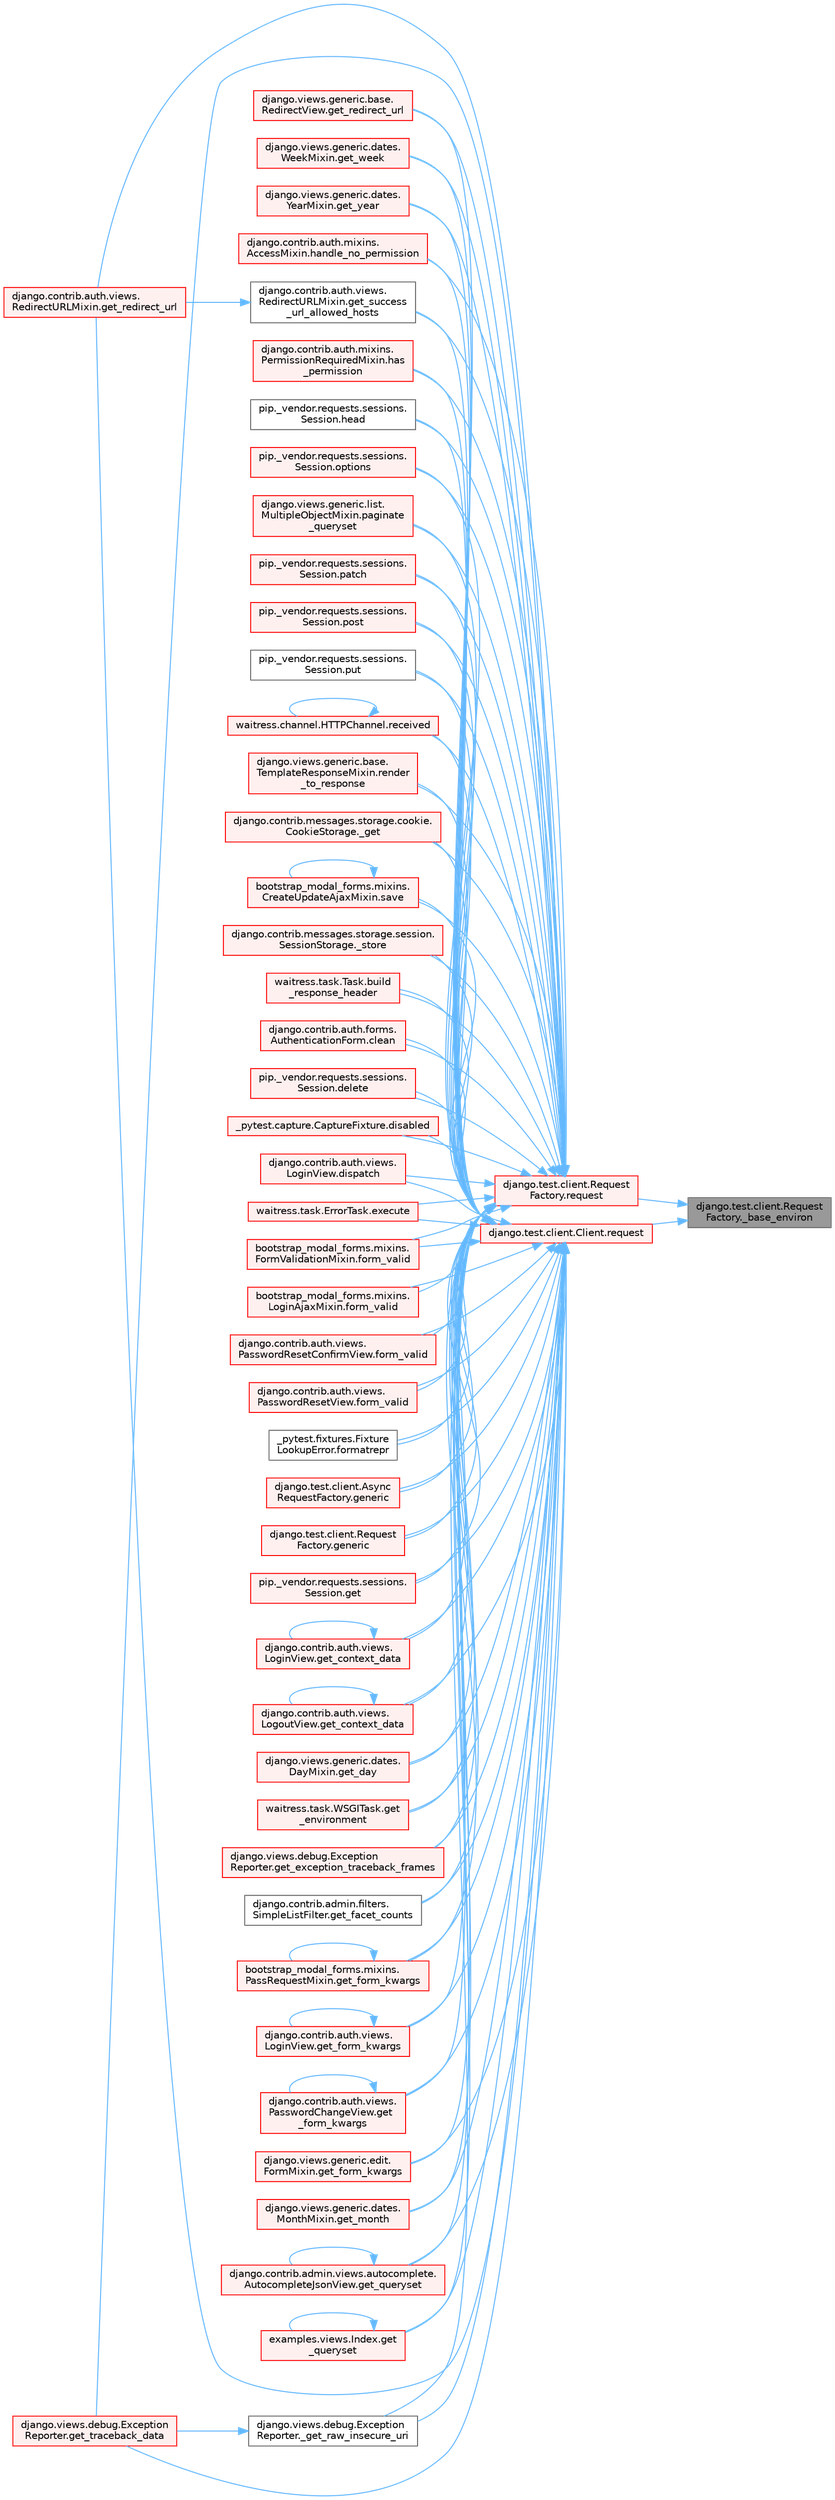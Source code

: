 digraph "django.test.client.RequestFactory._base_environ"
{
 // LATEX_PDF_SIZE
  bgcolor="transparent";
  edge [fontname=Helvetica,fontsize=10,labelfontname=Helvetica,labelfontsize=10];
  node [fontname=Helvetica,fontsize=10,shape=box,height=0.2,width=0.4];
  rankdir="RL";
  Node1 [id="Node000001",label="django.test.client.Request\lFactory._base_environ",height=0.2,width=0.4,color="gray40", fillcolor="grey60", style="filled", fontcolor="black",tooltip=" "];
  Node1 -> Node2 [id="edge1_Node000001_Node000002",dir="back",color="steelblue1",style="solid",tooltip=" "];
  Node2 [id="Node000002",label="django.test.client.Client.request",height=0.2,width=0.4,color="red", fillcolor="#FFF0F0", style="filled",URL="$classdjango_1_1test_1_1client_1_1_client.html#a2f51c5251142ab6503937051936e33fa",tooltip=" "];
  Node2 -> Node3 [id="edge2_Node000002_Node000003",dir="back",color="steelblue1",style="solid",tooltip=" "];
  Node3 [id="Node000003",label="django.contrib.messages.storage.cookie.\lCookieStorage._get",height=0.2,width=0.4,color="red", fillcolor="#FFF0F0", style="filled",URL="$classdjango_1_1contrib_1_1messages_1_1storage_1_1cookie_1_1_cookie_storage.html#a39d084f6072109675c9ef06c047174e8",tooltip=" "];
  Node2 -> Node98 [id="edge3_Node000002_Node000098",dir="back",color="steelblue1",style="solid",tooltip=" "];
  Node98 [id="Node000098",label="django.views.debug.Exception\lReporter._get_raw_insecure_uri",height=0.2,width=0.4,color="grey40", fillcolor="white", style="filled",URL="$classdjango_1_1views_1_1debug_1_1_exception_reporter.html#a7a7120cc6b92c3e1a0b855e351c30f42",tooltip=" "];
  Node98 -> Node99 [id="edge4_Node000098_Node000099",dir="back",color="steelblue1",style="solid",tooltip=" "];
  Node99 [id="Node000099",label="django.views.debug.Exception\lReporter.get_traceback_data",height=0.2,width=0.4,color="red", fillcolor="#FFF0F0", style="filled",URL="$classdjango_1_1views_1_1debug_1_1_exception_reporter.html#ada9d00ba4c901b186db405e92ebbc211",tooltip=" "];
  Node2 -> Node102 [id="edge5_Node000002_Node000102",dir="back",color="steelblue1",style="solid",tooltip=" "];
  Node102 [id="Node000102",label="django.contrib.messages.storage.session.\lSessionStorage._store",height=0.2,width=0.4,color="red", fillcolor="#FFF0F0", style="filled",URL="$classdjango_1_1contrib_1_1messages_1_1storage_1_1session_1_1_session_storage.html#a371ed03facbc7ae28602ede4c99950d0",tooltip=" "];
  Node2 -> Node2469 [id="edge6_Node000002_Node002469",dir="back",color="steelblue1",style="solid",tooltip=" "];
  Node2469 [id="Node002469",label="waitress.task.Task.build\l_response_header",height=0.2,width=0.4,color="red", fillcolor="#FFF0F0", style="filled",URL="$classwaitress_1_1task_1_1_task.html#a4f20433be6bea4c797bfeb62408b997e",tooltip=" "];
  Node2 -> Node649 [id="edge7_Node000002_Node000649",dir="back",color="steelblue1",style="solid",tooltip=" "];
  Node649 [id="Node000649",label="django.contrib.auth.forms.\lAuthenticationForm.clean",height=0.2,width=0.4,color="red", fillcolor="#FFF0F0", style="filled",URL="$classdjango_1_1contrib_1_1auth_1_1forms_1_1_authentication_form.html#a92d28be6696caa8d1b7068eefe81793a",tooltip=" "];
  Node2 -> Node3081 [id="edge8_Node000002_Node003081",dir="back",color="steelblue1",style="solid",tooltip=" "];
  Node3081 [id="Node003081",label="pip._vendor.requests.sessions.\lSession.delete",height=0.2,width=0.4,color="red", fillcolor="#FFF0F0", style="filled",URL="$classpip_1_1__vendor_1_1requests_1_1sessions_1_1_session.html#abb6cd6b39dde48648dc875227e2e258e",tooltip=" "];
  Node2 -> Node3082 [id="edge9_Node000002_Node003082",dir="back",color="steelblue1",style="solid",tooltip=" "];
  Node3082 [id="Node003082",label="_pytest.capture.CaptureFixture.disabled",height=0.2,width=0.4,color="red", fillcolor="#FFF0F0", style="filled",URL="$class__pytest_1_1capture_1_1_capture_fixture.html#a3dda4f7495bd8fb93f4bd7dad2855d7f",tooltip=" "];
  Node2 -> Node2236 [id="edge10_Node000002_Node002236",dir="back",color="steelblue1",style="solid",tooltip=" "];
  Node2236 [id="Node002236",label="django.contrib.auth.views.\lLoginView.dispatch",height=0.2,width=0.4,color="red", fillcolor="#FFF0F0", style="filled",URL="$classdjango_1_1contrib_1_1auth_1_1views_1_1_login_view.html#a69a0b11a6598453586c755b32dfc02c3",tooltip=" "];
  Node2 -> Node3087 [id="edge11_Node000002_Node003087",dir="back",color="steelblue1",style="solid",tooltip=" "];
  Node3087 [id="Node003087",label="waitress.task.ErrorTask.execute",height=0.2,width=0.4,color="red", fillcolor="#FFF0F0", style="filled",URL="$classwaitress_1_1task_1_1_error_task.html#ad5c6d14c13ba3d33e82b1b138e634bb0",tooltip=" "];
  Node2 -> Node3088 [id="edge12_Node000002_Node003088",dir="back",color="steelblue1",style="solid",tooltip=" "];
  Node3088 [id="Node003088",label="bootstrap_modal_forms.mixins.\lFormValidationMixin.form_valid",height=0.2,width=0.4,color="red", fillcolor="#FFF0F0", style="filled",URL="$classbootstrap__modal__forms_1_1mixins_1_1_form_validation_mixin.html#a415bfd631a922d1368281b015e04ba4c",tooltip=" "];
  Node2 -> Node3089 [id="edge13_Node000002_Node003089",dir="back",color="steelblue1",style="solid",tooltip=" "];
  Node3089 [id="Node003089",label="bootstrap_modal_forms.mixins.\lLoginAjaxMixin.form_valid",height=0.2,width=0.4,color="red", fillcolor="#FFF0F0", style="filled",URL="$classbootstrap__modal__forms_1_1mixins_1_1_login_ajax_mixin.html#a1cba170b69b7fd25ca43d399c808725e",tooltip=" "];
  Node2 -> Node3090 [id="edge14_Node000002_Node003090",dir="back",color="steelblue1",style="solid",tooltip=" "];
  Node3090 [id="Node003090",label="django.contrib.auth.views.\lPasswordResetConfirmView.form_valid",height=0.2,width=0.4,color="red", fillcolor="#FFF0F0", style="filled",URL="$classdjango_1_1contrib_1_1auth_1_1views_1_1_password_reset_confirm_view.html#a6da228b477be1871236a83c005301b3c",tooltip=" "];
  Node2 -> Node3091 [id="edge15_Node000002_Node003091",dir="back",color="steelblue1",style="solid",tooltip=" "];
  Node3091 [id="Node003091",label="django.contrib.auth.views.\lPasswordResetView.form_valid",height=0.2,width=0.4,color="red", fillcolor="#FFF0F0", style="filled",URL="$classdjango_1_1contrib_1_1auth_1_1views_1_1_password_reset_view.html#a1beeb7e6b51b528c0c10b3a74c0d51e3",tooltip=" "];
  Node2 -> Node3092 [id="edge16_Node000002_Node003092",dir="back",color="steelblue1",style="solid",tooltip=" "];
  Node3092 [id="Node003092",label="_pytest.fixtures.Fixture\lLookupError.formatrepr",height=0.2,width=0.4,color="grey40", fillcolor="white", style="filled",URL="$class__pytest_1_1fixtures_1_1_fixture_lookup_error.html#a22b5af6283420cffbeff550a445d243a",tooltip=" "];
  Node2 -> Node3093 [id="edge17_Node000002_Node003093",dir="back",color="steelblue1",style="solid",tooltip=" "];
  Node3093 [id="Node003093",label="django.test.client.Async\lRequestFactory.generic",height=0.2,width=0.4,color="red", fillcolor="#FFF0F0", style="filled",URL="$classdjango_1_1test_1_1client_1_1_async_request_factory.html#a470d6888694e77c09bd7d8bf6d588233",tooltip=" "];
  Node2 -> Node3106 [id="edge18_Node000002_Node003106",dir="back",color="steelblue1",style="solid",tooltip=" "];
  Node3106 [id="Node003106",label="django.test.client.Request\lFactory.generic",height=0.2,width=0.4,color="red", fillcolor="#FFF0F0", style="filled",URL="$classdjango_1_1test_1_1client_1_1_request_factory.html#a24740fe264de91d8c4c1205c9172206d",tooltip=" "];
  Node2 -> Node3107 [id="edge19_Node000002_Node003107",dir="back",color="steelblue1",style="solid",tooltip=" "];
  Node3107 [id="Node003107",label="pip._vendor.requests.sessions.\lSession.get",height=0.2,width=0.4,color="red", fillcolor="#FFF0F0", style="filled",URL="$classpip_1_1__vendor_1_1requests_1_1sessions_1_1_session.html#ad86dcc9de47cd87bf70ecf0f2c537e53",tooltip=" "];
  Node2 -> Node3108 [id="edge20_Node000002_Node003108",dir="back",color="steelblue1",style="solid",tooltip=" "];
  Node3108 [id="Node003108",label="django.contrib.auth.views.\lLoginView.get_context_data",height=0.2,width=0.4,color="red", fillcolor="#FFF0F0", style="filled",URL="$classdjango_1_1contrib_1_1auth_1_1views_1_1_login_view.html#a5acd74035066c40850101f1d9643e328",tooltip=" "];
  Node3108 -> Node3108 [id="edge21_Node003108_Node003108",dir="back",color="steelblue1",style="solid",tooltip=" "];
  Node2 -> Node3109 [id="edge22_Node000002_Node003109",dir="back",color="steelblue1",style="solid",tooltip=" "];
  Node3109 [id="Node003109",label="django.contrib.auth.views.\lLogoutView.get_context_data",height=0.2,width=0.4,color="red", fillcolor="#FFF0F0", style="filled",URL="$classdjango_1_1contrib_1_1auth_1_1views_1_1_logout_view.html#afab0ac15cb452acb486a3f7b9747e43b",tooltip=" "];
  Node3109 -> Node3109 [id="edge23_Node003109_Node003109",dir="back",color="steelblue1",style="solid",tooltip=" "];
  Node2 -> Node3110 [id="edge24_Node000002_Node003110",dir="back",color="steelblue1",style="solid",tooltip=" "];
  Node3110 [id="Node003110",label="django.views.generic.dates.\lDayMixin.get_day",height=0.2,width=0.4,color="red", fillcolor="#FFF0F0", style="filled",URL="$classdjango_1_1views_1_1generic_1_1dates_1_1_day_mixin.html#a410db285b705518118df478a63fc572a",tooltip=" "];
  Node2 -> Node3111 [id="edge25_Node000002_Node003111",dir="back",color="steelblue1",style="solid",tooltip=" "];
  Node3111 [id="Node003111",label="waitress.task.WSGITask.get\l_environment",height=0.2,width=0.4,color="red", fillcolor="#FFF0F0", style="filled",URL="$classwaitress_1_1task_1_1_w_s_g_i_task.html#a9a1b4b87c8f7bee8209018ee7c743c26",tooltip=" "];
  Node2 -> Node2616 [id="edge26_Node000002_Node002616",dir="back",color="steelblue1",style="solid",tooltip=" "];
  Node2616 [id="Node002616",label="django.views.debug.Exception\lReporter.get_exception_traceback_frames",height=0.2,width=0.4,color="red", fillcolor="#FFF0F0", style="filled",URL="$classdjango_1_1views_1_1debug_1_1_exception_reporter.html#a326b08b3941038a5504f8e0a846bae68",tooltip=" "];
  Node2 -> Node3113 [id="edge27_Node000002_Node003113",dir="back",color="steelblue1",style="solid",tooltip=" "];
  Node3113 [id="Node003113",label="django.contrib.admin.filters.\lSimpleListFilter.get_facet_counts",height=0.2,width=0.4,color="grey40", fillcolor="white", style="filled",URL="$classdjango_1_1contrib_1_1admin_1_1filters_1_1_simple_list_filter.html#a97fd984f5668670f0887f81c30f9fda7",tooltip=" "];
  Node2 -> Node3114 [id="edge28_Node000002_Node003114",dir="back",color="steelblue1",style="solid",tooltip=" "];
  Node3114 [id="Node003114",label="bootstrap_modal_forms.mixins.\lPassRequestMixin.get_form_kwargs",height=0.2,width=0.4,color="red", fillcolor="#FFF0F0", style="filled",URL="$classbootstrap__modal__forms_1_1mixins_1_1_pass_request_mixin.html#ad4ae849823f332bb1016a8508cb34ee3",tooltip=" "];
  Node3114 -> Node3114 [id="edge29_Node003114_Node003114",dir="back",color="steelblue1",style="solid",tooltip=" "];
  Node2 -> Node3115 [id="edge30_Node000002_Node003115",dir="back",color="steelblue1",style="solid",tooltip=" "];
  Node3115 [id="Node003115",label="django.contrib.auth.views.\lLoginView.get_form_kwargs",height=0.2,width=0.4,color="red", fillcolor="#FFF0F0", style="filled",URL="$classdjango_1_1contrib_1_1auth_1_1views_1_1_login_view.html#a2eba98b8c16c8a98348679ea2c921d25",tooltip=" "];
  Node3115 -> Node3115 [id="edge31_Node003115_Node003115",dir="back",color="steelblue1",style="solid",tooltip=" "];
  Node2 -> Node3116 [id="edge32_Node000002_Node003116",dir="back",color="steelblue1",style="solid",tooltip=" "];
  Node3116 [id="Node003116",label="django.contrib.auth.views.\lPasswordChangeView.get\l_form_kwargs",height=0.2,width=0.4,color="red", fillcolor="#FFF0F0", style="filled",URL="$classdjango_1_1contrib_1_1auth_1_1views_1_1_password_change_view.html#a553cf3e37e5a2c05db774e580cbcc038",tooltip=" "];
  Node3116 -> Node3116 [id="edge33_Node003116_Node003116",dir="back",color="steelblue1",style="solid",tooltip=" "];
  Node2 -> Node1877 [id="edge34_Node000002_Node001877",dir="back",color="steelblue1",style="solid",tooltip=" "];
  Node1877 [id="Node001877",label="django.views.generic.edit.\lFormMixin.get_form_kwargs",height=0.2,width=0.4,color="red", fillcolor="#FFF0F0", style="filled",URL="$classdjango_1_1views_1_1generic_1_1edit_1_1_form_mixin.html#a7e8c141b6c4efa8727e7f06322969249",tooltip=" "];
  Node2 -> Node3117 [id="edge35_Node000002_Node003117",dir="back",color="steelblue1",style="solid",tooltip=" "];
  Node3117 [id="Node003117",label="django.views.generic.dates.\lMonthMixin.get_month",height=0.2,width=0.4,color="red", fillcolor="#FFF0F0", style="filled",URL="$classdjango_1_1views_1_1generic_1_1dates_1_1_month_mixin.html#add54a3d80358c6e643ac264d97d4f2a7",tooltip=" "];
  Node2 -> Node3118 [id="edge36_Node000002_Node003118",dir="back",color="steelblue1",style="solid",tooltip=" "];
  Node3118 [id="Node003118",label="django.contrib.admin.views.autocomplete.\lAutocompleteJsonView.get_queryset",height=0.2,width=0.4,color="red", fillcolor="#FFF0F0", style="filled",URL="$classdjango_1_1contrib_1_1admin_1_1views_1_1autocomplete_1_1_autocomplete_json_view.html#a6eb5abbd3b2e8b252a4ce9ca2680f3d3",tooltip=" "];
  Node3118 -> Node3118 [id="edge37_Node003118_Node003118",dir="back",color="steelblue1",style="solid",tooltip=" "];
  Node2 -> Node3119 [id="edge38_Node000002_Node003119",dir="back",color="steelblue1",style="solid",tooltip=" "];
  Node3119 [id="Node003119",label="examples.views.Index.get\l_queryset",height=0.2,width=0.4,color="red", fillcolor="#FFF0F0", style="filled",URL="$classexamples_1_1views_1_1_index.html#a288026bb9059b37dca786922296dfcd3",tooltip=" "];
  Node3119 -> Node3119 [id="edge39_Node003119_Node003119",dir="back",color="steelblue1",style="solid",tooltip=" "];
  Node2 -> Node3120 [id="edge40_Node000002_Node003120",dir="back",color="steelblue1",style="solid",tooltip=" "];
  Node3120 [id="Node003120",label="django.contrib.auth.views.\lRedirectURLMixin.get_redirect_url",height=0.2,width=0.4,color="red", fillcolor="#FFF0F0", style="filled",URL="$classdjango_1_1contrib_1_1auth_1_1views_1_1_redirect_u_r_l_mixin.html#a5598a164f9f21e7329630fad5e5c4c77",tooltip=" "];
  Node2 -> Node2233 [id="edge41_Node000002_Node002233",dir="back",color="steelblue1",style="solid",tooltip=" "];
  Node2233 [id="Node002233",label="django.views.generic.base.\lRedirectView.get_redirect_url",height=0.2,width=0.4,color="red", fillcolor="#FFF0F0", style="filled",URL="$classdjango_1_1views_1_1generic_1_1base_1_1_redirect_view.html#a04d6cdb2db124920ca88c0c2bed8b1af",tooltip=" "];
  Node2 -> Node3121 [id="edge42_Node000002_Node003121",dir="back",color="steelblue1",style="solid",tooltip=" "];
  Node3121 [id="Node003121",label="django.contrib.auth.views.\lRedirectURLMixin.get_success\l_url_allowed_hosts",height=0.2,width=0.4,color="grey40", fillcolor="white", style="filled",URL="$classdjango_1_1contrib_1_1auth_1_1views_1_1_redirect_u_r_l_mixin.html#a21199247491f0bae617b1efead90ee9b",tooltip=" "];
  Node3121 -> Node3120 [id="edge43_Node003121_Node003120",dir="back",color="steelblue1",style="solid",tooltip=" "];
  Node2 -> Node99 [id="edge44_Node000002_Node000099",dir="back",color="steelblue1",style="solid",tooltip=" "];
  Node2 -> Node3122 [id="edge45_Node000002_Node003122",dir="back",color="steelblue1",style="solid",tooltip=" "];
  Node3122 [id="Node003122",label="django.views.generic.dates.\lWeekMixin.get_week",height=0.2,width=0.4,color="red", fillcolor="#FFF0F0", style="filled",URL="$classdjango_1_1views_1_1generic_1_1dates_1_1_week_mixin.html#a39c8ca71985d8468df01d5dc0ee07750",tooltip=" "];
  Node2 -> Node3123 [id="edge46_Node000002_Node003123",dir="back",color="steelblue1",style="solid",tooltip=" "];
  Node3123 [id="Node003123",label="django.views.generic.dates.\lYearMixin.get_year",height=0.2,width=0.4,color="red", fillcolor="#FFF0F0", style="filled",URL="$classdjango_1_1views_1_1generic_1_1dates_1_1_year_mixin.html#a6e2e940e9853d71a94d5a41b71262ca3",tooltip=" "];
  Node2 -> Node3124 [id="edge47_Node000002_Node003124",dir="back",color="steelblue1",style="solid",tooltip=" "];
  Node3124 [id="Node003124",label="django.contrib.auth.mixins.\lAccessMixin.handle_no_permission",height=0.2,width=0.4,color="red", fillcolor="#FFF0F0", style="filled",URL="$classdjango_1_1contrib_1_1auth_1_1mixins_1_1_access_mixin.html#a3055bb05f7686a8b459fdf6d6b2866b0",tooltip=" "];
  Node2 -> Node3128 [id="edge48_Node000002_Node003128",dir="back",color="steelblue1",style="solid",tooltip=" "];
  Node3128 [id="Node003128",label="django.contrib.auth.mixins.\lPermissionRequiredMixin.has\l_permission",height=0.2,width=0.4,color="red", fillcolor="#FFF0F0", style="filled",URL="$classdjango_1_1contrib_1_1auth_1_1mixins_1_1_permission_required_mixin.html#a4401069defabdb52bb5308d170858633",tooltip=" "];
  Node2 -> Node3129 [id="edge49_Node000002_Node003129",dir="back",color="steelblue1",style="solid",tooltip=" "];
  Node3129 [id="Node003129",label="pip._vendor.requests.sessions.\lSession.head",height=0.2,width=0.4,color="grey40", fillcolor="white", style="filled",URL="$classpip_1_1__vendor_1_1requests_1_1sessions_1_1_session.html#a1629a21f81669fcbc725554975ecd2c7",tooltip=" "];
  Node2 -> Node3130 [id="edge50_Node000002_Node003130",dir="back",color="steelblue1",style="solid",tooltip=" "];
  Node3130 [id="Node003130",label="pip._vendor.requests.sessions.\lSession.options",height=0.2,width=0.4,color="red", fillcolor="#FFF0F0", style="filled",URL="$classpip_1_1__vendor_1_1requests_1_1sessions_1_1_session.html#a210270880f90521b3b3014748ecd87e9",tooltip=" "];
  Node2 -> Node3131 [id="edge51_Node000002_Node003131",dir="back",color="steelblue1",style="solid",tooltip=" "];
  Node3131 [id="Node003131",label="django.views.generic.list.\lMultipleObjectMixin.paginate\l_queryset",height=0.2,width=0.4,color="red", fillcolor="#FFF0F0", style="filled",URL="$classdjango_1_1views_1_1generic_1_1list_1_1_multiple_object_mixin.html#a629d97db3e2fce953986e39c9e5b0f5a",tooltip=" "];
  Node2 -> Node3133 [id="edge52_Node000002_Node003133",dir="back",color="steelblue1",style="solid",tooltip=" "];
  Node3133 [id="Node003133",label="pip._vendor.requests.sessions.\lSession.patch",height=0.2,width=0.4,color="red", fillcolor="#FFF0F0", style="filled",URL="$classpip_1_1__vendor_1_1requests_1_1sessions_1_1_session.html#a3757f7e040251cea22318be921604900",tooltip=" "];
  Node2 -> Node3134 [id="edge53_Node000002_Node003134",dir="back",color="steelblue1",style="solid",tooltip=" "];
  Node3134 [id="Node003134",label="pip._vendor.requests.sessions.\lSession.post",height=0.2,width=0.4,color="red", fillcolor="#FFF0F0", style="filled",URL="$classpip_1_1__vendor_1_1requests_1_1sessions_1_1_session.html#ac320b1d8541586ee86825a1ed9aad7c6",tooltip=" "];
  Node2 -> Node3135 [id="edge54_Node000002_Node003135",dir="back",color="steelblue1",style="solid",tooltip=" "];
  Node3135 [id="Node003135",label="pip._vendor.requests.sessions.\lSession.put",height=0.2,width=0.4,color="grey40", fillcolor="white", style="filled",URL="$classpip_1_1__vendor_1_1requests_1_1sessions_1_1_session.html#ad37216cc3aed7cbf8b8873aa3b293945",tooltip=" "];
  Node2 -> Node96 [id="edge55_Node000002_Node000096",dir="back",color="steelblue1",style="solid",tooltip=" "];
  Node96 [id="Node000096",label="waitress.channel.HTTPChannel.received",height=0.2,width=0.4,color="red", fillcolor="#FFF0F0", style="filled",URL="$classwaitress_1_1channel_1_1_h_t_t_p_channel.html#a89697e3a427d77b83a38e1305a2a28d7",tooltip=" "];
  Node96 -> Node96 [id="edge56_Node000096_Node000096",dir="back",color="steelblue1",style="solid",tooltip=" "];
  Node2 -> Node2647 [id="edge57_Node000002_Node002647",dir="back",color="steelblue1",style="solid",tooltip=" "];
  Node2647 [id="Node002647",label="django.views.generic.base.\lTemplateResponseMixin.render\l_to_response",height=0.2,width=0.4,color="red", fillcolor="#FFF0F0", style="filled",URL="$classdjango_1_1views_1_1generic_1_1base_1_1_template_response_mixin.html#acb779fab0e9d87e1ae49b9b4ad4e4492",tooltip=" "];
  Node2 -> Node3136 [id="edge58_Node000002_Node003136",dir="back",color="steelblue1",style="solid",tooltip=" "];
  Node3136 [id="Node003136",label="bootstrap_modal_forms.mixins.\lCreateUpdateAjaxMixin.save",height=0.2,width=0.4,color="red", fillcolor="#FFF0F0", style="filled",URL="$classbootstrap__modal__forms_1_1mixins_1_1_create_update_ajax_mixin.html#a73802e22b07bb7f59fed2c52ddb6f781",tooltip=" "];
  Node3136 -> Node3136 [id="edge59_Node003136_Node003136",dir="back",color="steelblue1",style="solid",tooltip=" "];
  Node1 -> Node3177 [id="edge60_Node000001_Node003177",dir="back",color="steelblue1",style="solid",tooltip=" "];
  Node3177 [id="Node003177",label="django.test.client.Request\lFactory.request",height=0.2,width=0.4,color="red", fillcolor="#FFF0F0", style="filled",URL="$classdjango_1_1test_1_1client_1_1_request_factory.html#adae411ab0df6839c5364b647e4dc63ad",tooltip=" "];
  Node3177 -> Node3 [id="edge61_Node003177_Node000003",dir="back",color="steelblue1",style="solid",tooltip=" "];
  Node3177 -> Node98 [id="edge62_Node003177_Node000098",dir="back",color="steelblue1",style="solid",tooltip=" "];
  Node3177 -> Node102 [id="edge63_Node003177_Node000102",dir="back",color="steelblue1",style="solid",tooltip=" "];
  Node3177 -> Node2469 [id="edge64_Node003177_Node002469",dir="back",color="steelblue1",style="solid",tooltip=" "];
  Node3177 -> Node649 [id="edge65_Node003177_Node000649",dir="back",color="steelblue1",style="solid",tooltip=" "];
  Node3177 -> Node3081 [id="edge66_Node003177_Node003081",dir="back",color="steelblue1",style="solid",tooltip=" "];
  Node3177 -> Node3082 [id="edge67_Node003177_Node003082",dir="back",color="steelblue1",style="solid",tooltip=" "];
  Node3177 -> Node2236 [id="edge68_Node003177_Node002236",dir="back",color="steelblue1",style="solid",tooltip=" "];
  Node3177 -> Node3087 [id="edge69_Node003177_Node003087",dir="back",color="steelblue1",style="solid",tooltip=" "];
  Node3177 -> Node3088 [id="edge70_Node003177_Node003088",dir="back",color="steelblue1",style="solid",tooltip=" "];
  Node3177 -> Node3089 [id="edge71_Node003177_Node003089",dir="back",color="steelblue1",style="solid",tooltip=" "];
  Node3177 -> Node3090 [id="edge72_Node003177_Node003090",dir="back",color="steelblue1",style="solid",tooltip=" "];
  Node3177 -> Node3091 [id="edge73_Node003177_Node003091",dir="back",color="steelblue1",style="solid",tooltip=" "];
  Node3177 -> Node3092 [id="edge74_Node003177_Node003092",dir="back",color="steelblue1",style="solid",tooltip=" "];
  Node3177 -> Node3093 [id="edge75_Node003177_Node003093",dir="back",color="steelblue1",style="solid",tooltip=" "];
  Node3177 -> Node3106 [id="edge76_Node003177_Node003106",dir="back",color="steelblue1",style="solid",tooltip=" "];
  Node3177 -> Node3107 [id="edge77_Node003177_Node003107",dir="back",color="steelblue1",style="solid",tooltip=" "];
  Node3177 -> Node3108 [id="edge78_Node003177_Node003108",dir="back",color="steelblue1",style="solid",tooltip=" "];
  Node3177 -> Node3109 [id="edge79_Node003177_Node003109",dir="back",color="steelblue1",style="solid",tooltip=" "];
  Node3177 -> Node3110 [id="edge80_Node003177_Node003110",dir="back",color="steelblue1",style="solid",tooltip=" "];
  Node3177 -> Node3111 [id="edge81_Node003177_Node003111",dir="back",color="steelblue1",style="solid",tooltip=" "];
  Node3177 -> Node2616 [id="edge82_Node003177_Node002616",dir="back",color="steelblue1",style="solid",tooltip=" "];
  Node3177 -> Node3113 [id="edge83_Node003177_Node003113",dir="back",color="steelblue1",style="solid",tooltip=" "];
  Node3177 -> Node3114 [id="edge84_Node003177_Node003114",dir="back",color="steelblue1",style="solid",tooltip=" "];
  Node3177 -> Node3115 [id="edge85_Node003177_Node003115",dir="back",color="steelblue1",style="solid",tooltip=" "];
  Node3177 -> Node3116 [id="edge86_Node003177_Node003116",dir="back",color="steelblue1",style="solid",tooltip=" "];
  Node3177 -> Node1877 [id="edge87_Node003177_Node001877",dir="back",color="steelblue1",style="solid",tooltip=" "];
  Node3177 -> Node3117 [id="edge88_Node003177_Node003117",dir="back",color="steelblue1",style="solid",tooltip=" "];
  Node3177 -> Node3118 [id="edge89_Node003177_Node003118",dir="back",color="steelblue1",style="solid",tooltip=" "];
  Node3177 -> Node3119 [id="edge90_Node003177_Node003119",dir="back",color="steelblue1",style="solid",tooltip=" "];
  Node3177 -> Node3120 [id="edge91_Node003177_Node003120",dir="back",color="steelblue1",style="solid",tooltip=" "];
  Node3177 -> Node2233 [id="edge92_Node003177_Node002233",dir="back",color="steelblue1",style="solid",tooltip=" "];
  Node3177 -> Node3121 [id="edge93_Node003177_Node003121",dir="back",color="steelblue1",style="solid",tooltip=" "];
  Node3177 -> Node99 [id="edge94_Node003177_Node000099",dir="back",color="steelblue1",style="solid",tooltip=" "];
  Node3177 -> Node3122 [id="edge95_Node003177_Node003122",dir="back",color="steelblue1",style="solid",tooltip=" "];
  Node3177 -> Node3123 [id="edge96_Node003177_Node003123",dir="back",color="steelblue1",style="solid",tooltip=" "];
  Node3177 -> Node3124 [id="edge97_Node003177_Node003124",dir="back",color="steelblue1",style="solid",tooltip=" "];
  Node3177 -> Node3128 [id="edge98_Node003177_Node003128",dir="back",color="steelblue1",style="solid",tooltip=" "];
  Node3177 -> Node3129 [id="edge99_Node003177_Node003129",dir="back",color="steelblue1",style="solid",tooltip=" "];
  Node3177 -> Node3130 [id="edge100_Node003177_Node003130",dir="back",color="steelblue1",style="solid",tooltip=" "];
  Node3177 -> Node3131 [id="edge101_Node003177_Node003131",dir="back",color="steelblue1",style="solid",tooltip=" "];
  Node3177 -> Node3133 [id="edge102_Node003177_Node003133",dir="back",color="steelblue1",style="solid",tooltip=" "];
  Node3177 -> Node3134 [id="edge103_Node003177_Node003134",dir="back",color="steelblue1",style="solid",tooltip=" "];
  Node3177 -> Node3135 [id="edge104_Node003177_Node003135",dir="back",color="steelblue1",style="solid",tooltip=" "];
  Node3177 -> Node96 [id="edge105_Node003177_Node000096",dir="back",color="steelblue1",style="solid",tooltip=" "];
  Node3177 -> Node2647 [id="edge106_Node003177_Node002647",dir="back",color="steelblue1",style="solid",tooltip=" "];
  Node3177 -> Node3136 [id="edge107_Node003177_Node003136",dir="back",color="steelblue1",style="solid",tooltip=" "];
}

